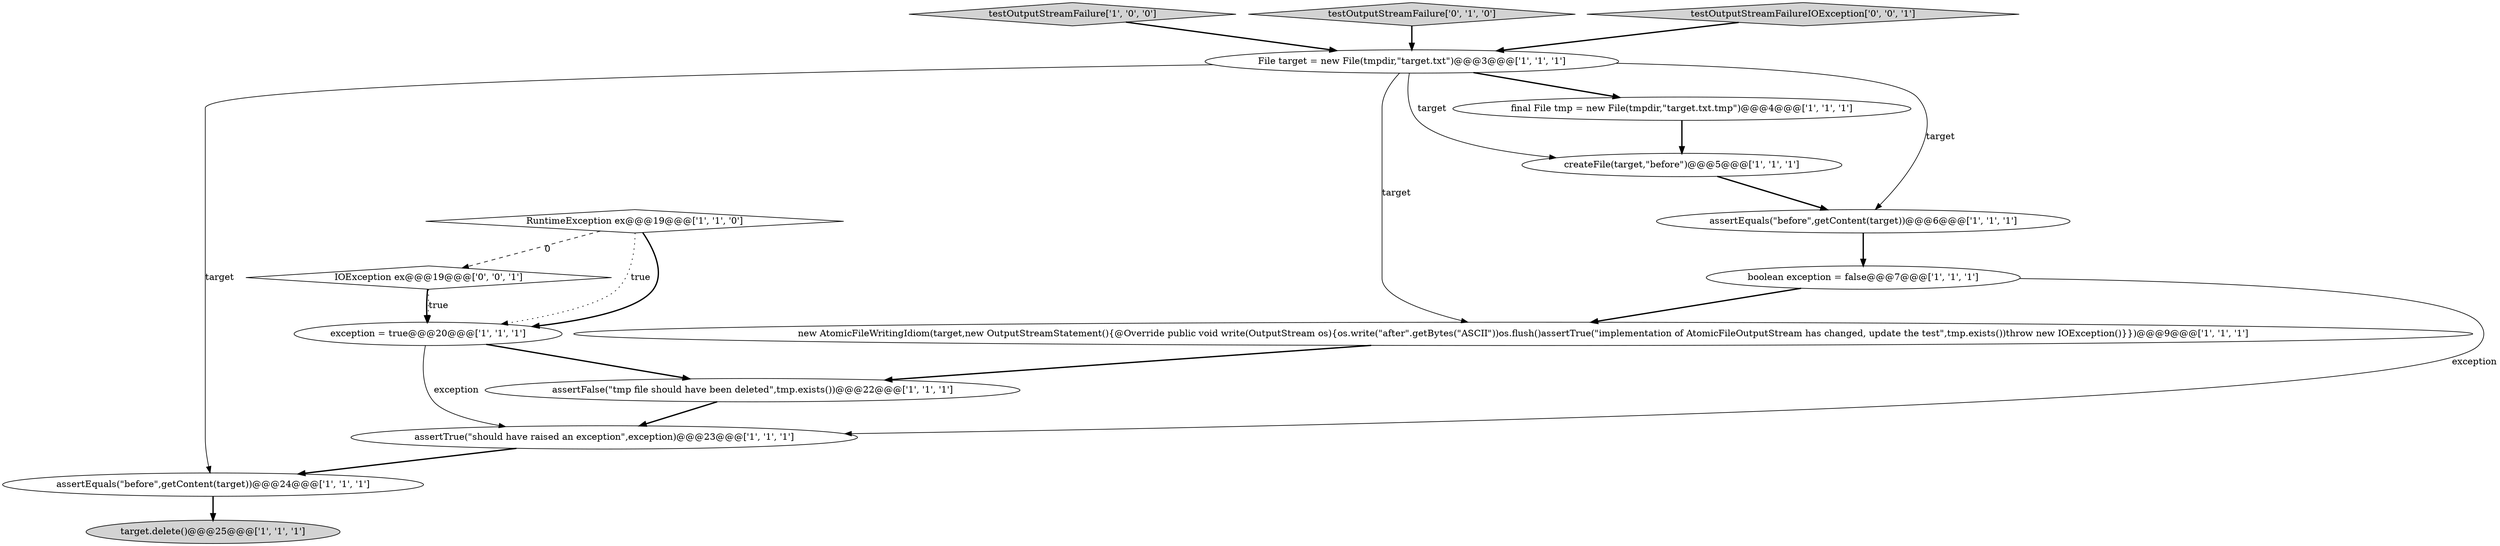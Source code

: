 digraph {
2 [style = filled, label = "createFile(target,\"before\")@@@5@@@['1', '1', '1']", fillcolor = white, shape = ellipse image = "AAA0AAABBB1BBB"];
3 [style = filled, label = "exception = true@@@20@@@['1', '1', '1']", fillcolor = white, shape = ellipse image = "AAA0AAABBB1BBB"];
5 [style = filled, label = "testOutputStreamFailure['1', '0', '0']", fillcolor = lightgray, shape = diamond image = "AAA0AAABBB1BBB"];
4 [style = filled, label = "File target = new File(tmpdir,\"target.txt\")@@@3@@@['1', '1', '1']", fillcolor = white, shape = ellipse image = "AAA0AAABBB1BBB"];
7 [style = filled, label = "assertFalse(\"tmp file should have been deleted\",tmp.exists())@@@22@@@['1', '1', '1']", fillcolor = white, shape = ellipse image = "AAA0AAABBB1BBB"];
8 [style = filled, label = "boolean exception = false@@@7@@@['1', '1', '1']", fillcolor = white, shape = ellipse image = "AAA0AAABBB1BBB"];
12 [style = filled, label = "final File tmp = new File(tmpdir,\"target.txt.tmp\")@@@4@@@['1', '1', '1']", fillcolor = white, shape = ellipse image = "AAA0AAABBB1BBB"];
13 [style = filled, label = "testOutputStreamFailure['0', '1', '0']", fillcolor = lightgray, shape = diamond image = "AAA0AAABBB2BBB"];
14 [style = filled, label = "testOutputStreamFailureIOException['0', '0', '1']", fillcolor = lightgray, shape = diamond image = "AAA0AAABBB3BBB"];
1 [style = filled, label = "assertTrue(\"should have raised an exception\",exception)@@@23@@@['1', '1', '1']", fillcolor = white, shape = ellipse image = "AAA0AAABBB1BBB"];
11 [style = filled, label = "assertEquals(\"before\",getContent(target))@@@6@@@['1', '1', '1']", fillcolor = white, shape = ellipse image = "AAA0AAABBB1BBB"];
15 [style = filled, label = "IOException ex@@@19@@@['0', '0', '1']", fillcolor = white, shape = diamond image = "AAA0AAABBB3BBB"];
6 [style = filled, label = "target.delete()@@@25@@@['1', '1', '1']", fillcolor = lightgray, shape = ellipse image = "AAA0AAABBB1BBB"];
10 [style = filled, label = "RuntimeException ex@@@19@@@['1', '1', '0']", fillcolor = white, shape = diamond image = "AAA0AAABBB1BBB"];
9 [style = filled, label = "assertEquals(\"before\",getContent(target))@@@24@@@['1', '1', '1']", fillcolor = white, shape = ellipse image = "AAA0AAABBB1BBB"];
0 [style = filled, label = "new AtomicFileWritingIdiom(target,new OutputStreamStatement(){@Override public void write(OutputStream os){os.write(\"after\".getBytes(\"ASCII\"))os.flush()assertTrue(\"implementation of AtomicFileOutputStream has changed, update the test\",tmp.exists())throw new IOException()}})@@@9@@@['1', '1', '1']", fillcolor = white, shape = ellipse image = "AAA0AAABBB1BBB"];
10->15 [style = dashed, label="0"];
7->1 [style = bold, label=""];
3->1 [style = solid, label="exception"];
10->3 [style = dotted, label="true"];
10->3 [style = bold, label=""];
4->9 [style = solid, label="target"];
15->3 [style = bold, label=""];
1->9 [style = bold, label=""];
9->6 [style = bold, label=""];
0->7 [style = bold, label=""];
8->0 [style = bold, label=""];
15->3 [style = dotted, label="true"];
12->2 [style = bold, label=""];
3->7 [style = bold, label=""];
5->4 [style = bold, label=""];
4->12 [style = bold, label=""];
11->8 [style = bold, label=""];
4->0 [style = solid, label="target"];
4->11 [style = solid, label="target"];
4->2 [style = solid, label="target"];
2->11 [style = bold, label=""];
8->1 [style = solid, label="exception"];
14->4 [style = bold, label=""];
13->4 [style = bold, label=""];
}
